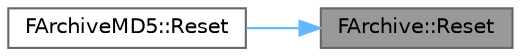 digraph "FArchive::Reset"
{
 // INTERACTIVE_SVG=YES
 // LATEX_PDF_SIZE
  bgcolor="transparent";
  edge [fontname=Helvetica,fontsize=10,labelfontname=Helvetica,labelfontsize=10];
  node [fontname=Helvetica,fontsize=10,shape=box,height=0.2,width=0.4];
  rankdir="RL";
  Node1 [id="Node000001",label="FArchive::Reset",height=0.2,width=0.4,color="gray40", fillcolor="grey60", style="filled", fontcolor="black",tooltip="Resets all of the base archive members."];
  Node1 -> Node2 [id="edge1_Node000001_Node000002",dir="back",color="steelblue1",style="solid",tooltip=" "];
  Node2 [id="Node000002",label="FArchiveMD5::Reset",height=0.2,width=0.4,color="grey40", fillcolor="white", style="filled",URL="$d3/d32/classFArchiveMD5.html#a9da63f472845683fbaccd5903dbfd521",tooltip="Resets all of the base archive members."];
}
